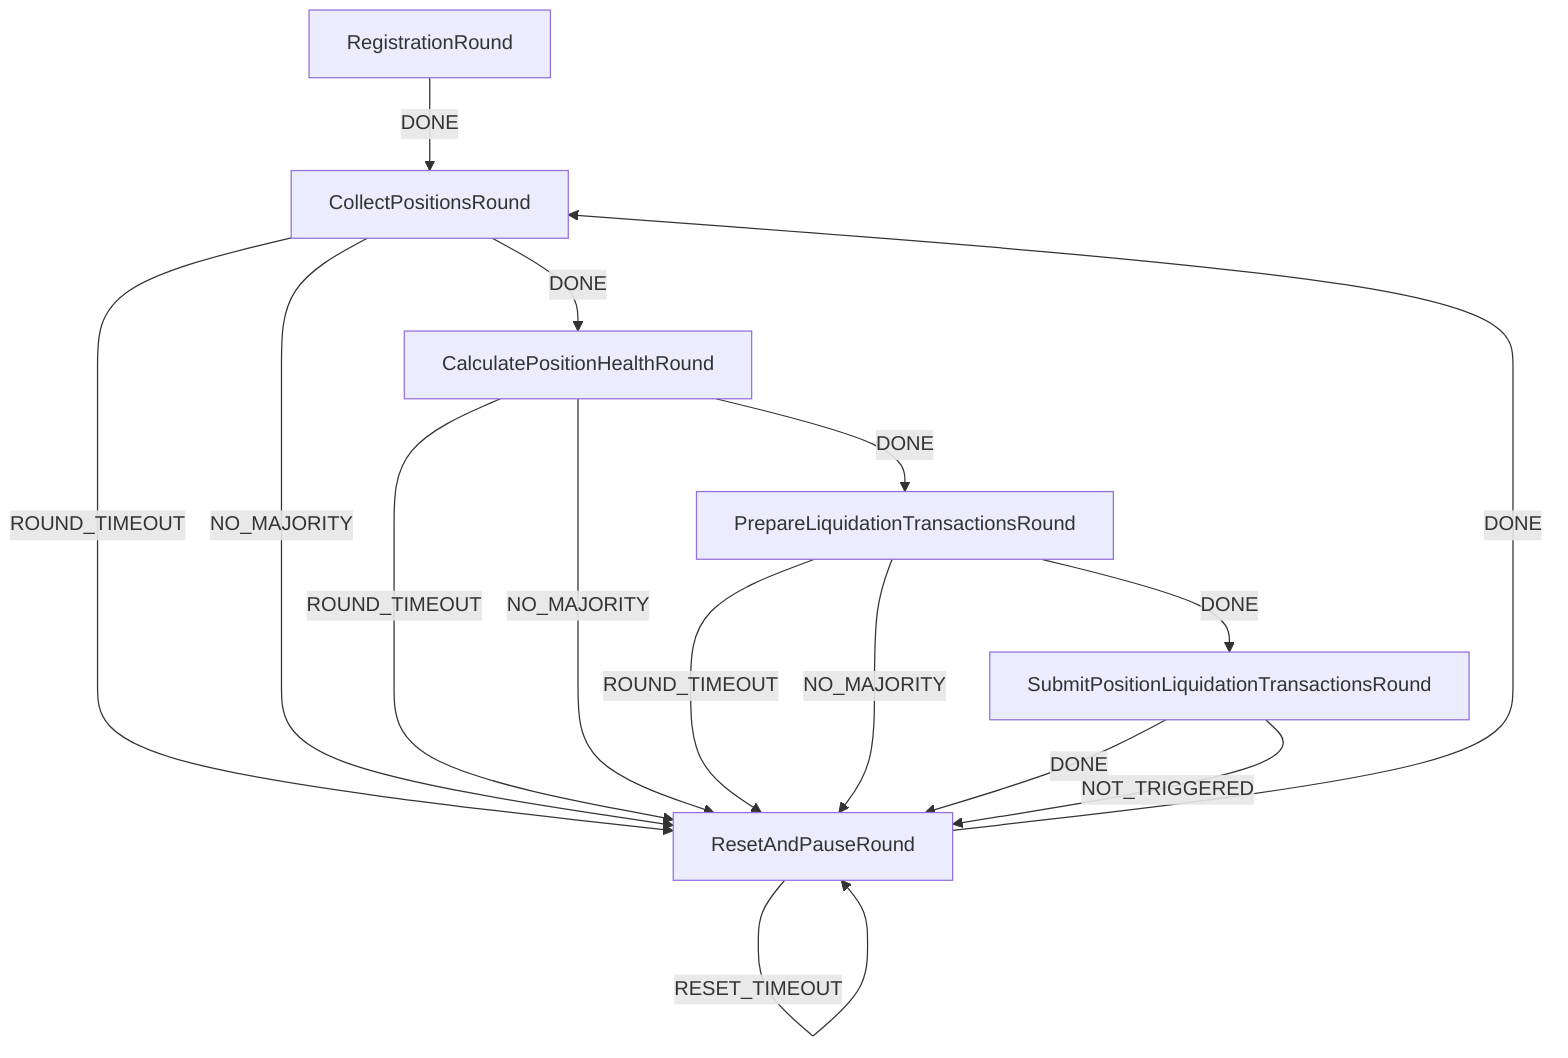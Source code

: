 graph TD
  RegistrationRound
  RegistrationRound
  ResetAndPauseRound
  CollectPositionsRound
  CalculatePositionHealthRound
  PrepareLiquidationTransactionsRound
  SubmitPositionLiquidationTransactionsRound
  RegistrationRound -->|DONE| CollectPositionsRound
  CollectPositionsRound -->|DONE| CalculatePositionHealthRound
  CollectPositionsRound -->|ROUND_TIMEOUT| ResetAndPauseRound
  CollectPositionsRound -->|NO_MAJORITY| ResetAndPauseRound
  CalculatePositionHealthRound -->|DONE| PrepareLiquidationTransactionsRound
  CalculatePositionHealthRound -->|ROUND_TIMEOUT| ResetAndPauseRound
  CalculatePositionHealthRound -->|NO_MAJORITY| ResetAndPauseRound
  PrepareLiquidationTransactionsRound -->|DONE| SubmitPositionLiquidationTransactionsRound
  PrepareLiquidationTransactionsRound -->|ROUND_TIMEOUT| ResetAndPauseRound
  PrepareLiquidationTransactionsRound -->|NO_MAJORITY| ResetAndPauseRound
  SubmitPositionLiquidationTransactionsRound -->|DONE| ResetAndPauseRound
  SubmitPositionLiquidationTransactionsRound -->|NOT_TRIGGERED| ResetAndPauseRound
  ResetAndPauseRound -->|DONE| CollectPositionsRound
  ResetAndPauseRound -->|NO_MAJORITY| ResetAndPauseRound
  ResetAndPauseRound -->|RESET_TIMEOUT| ResetAndPauseRound